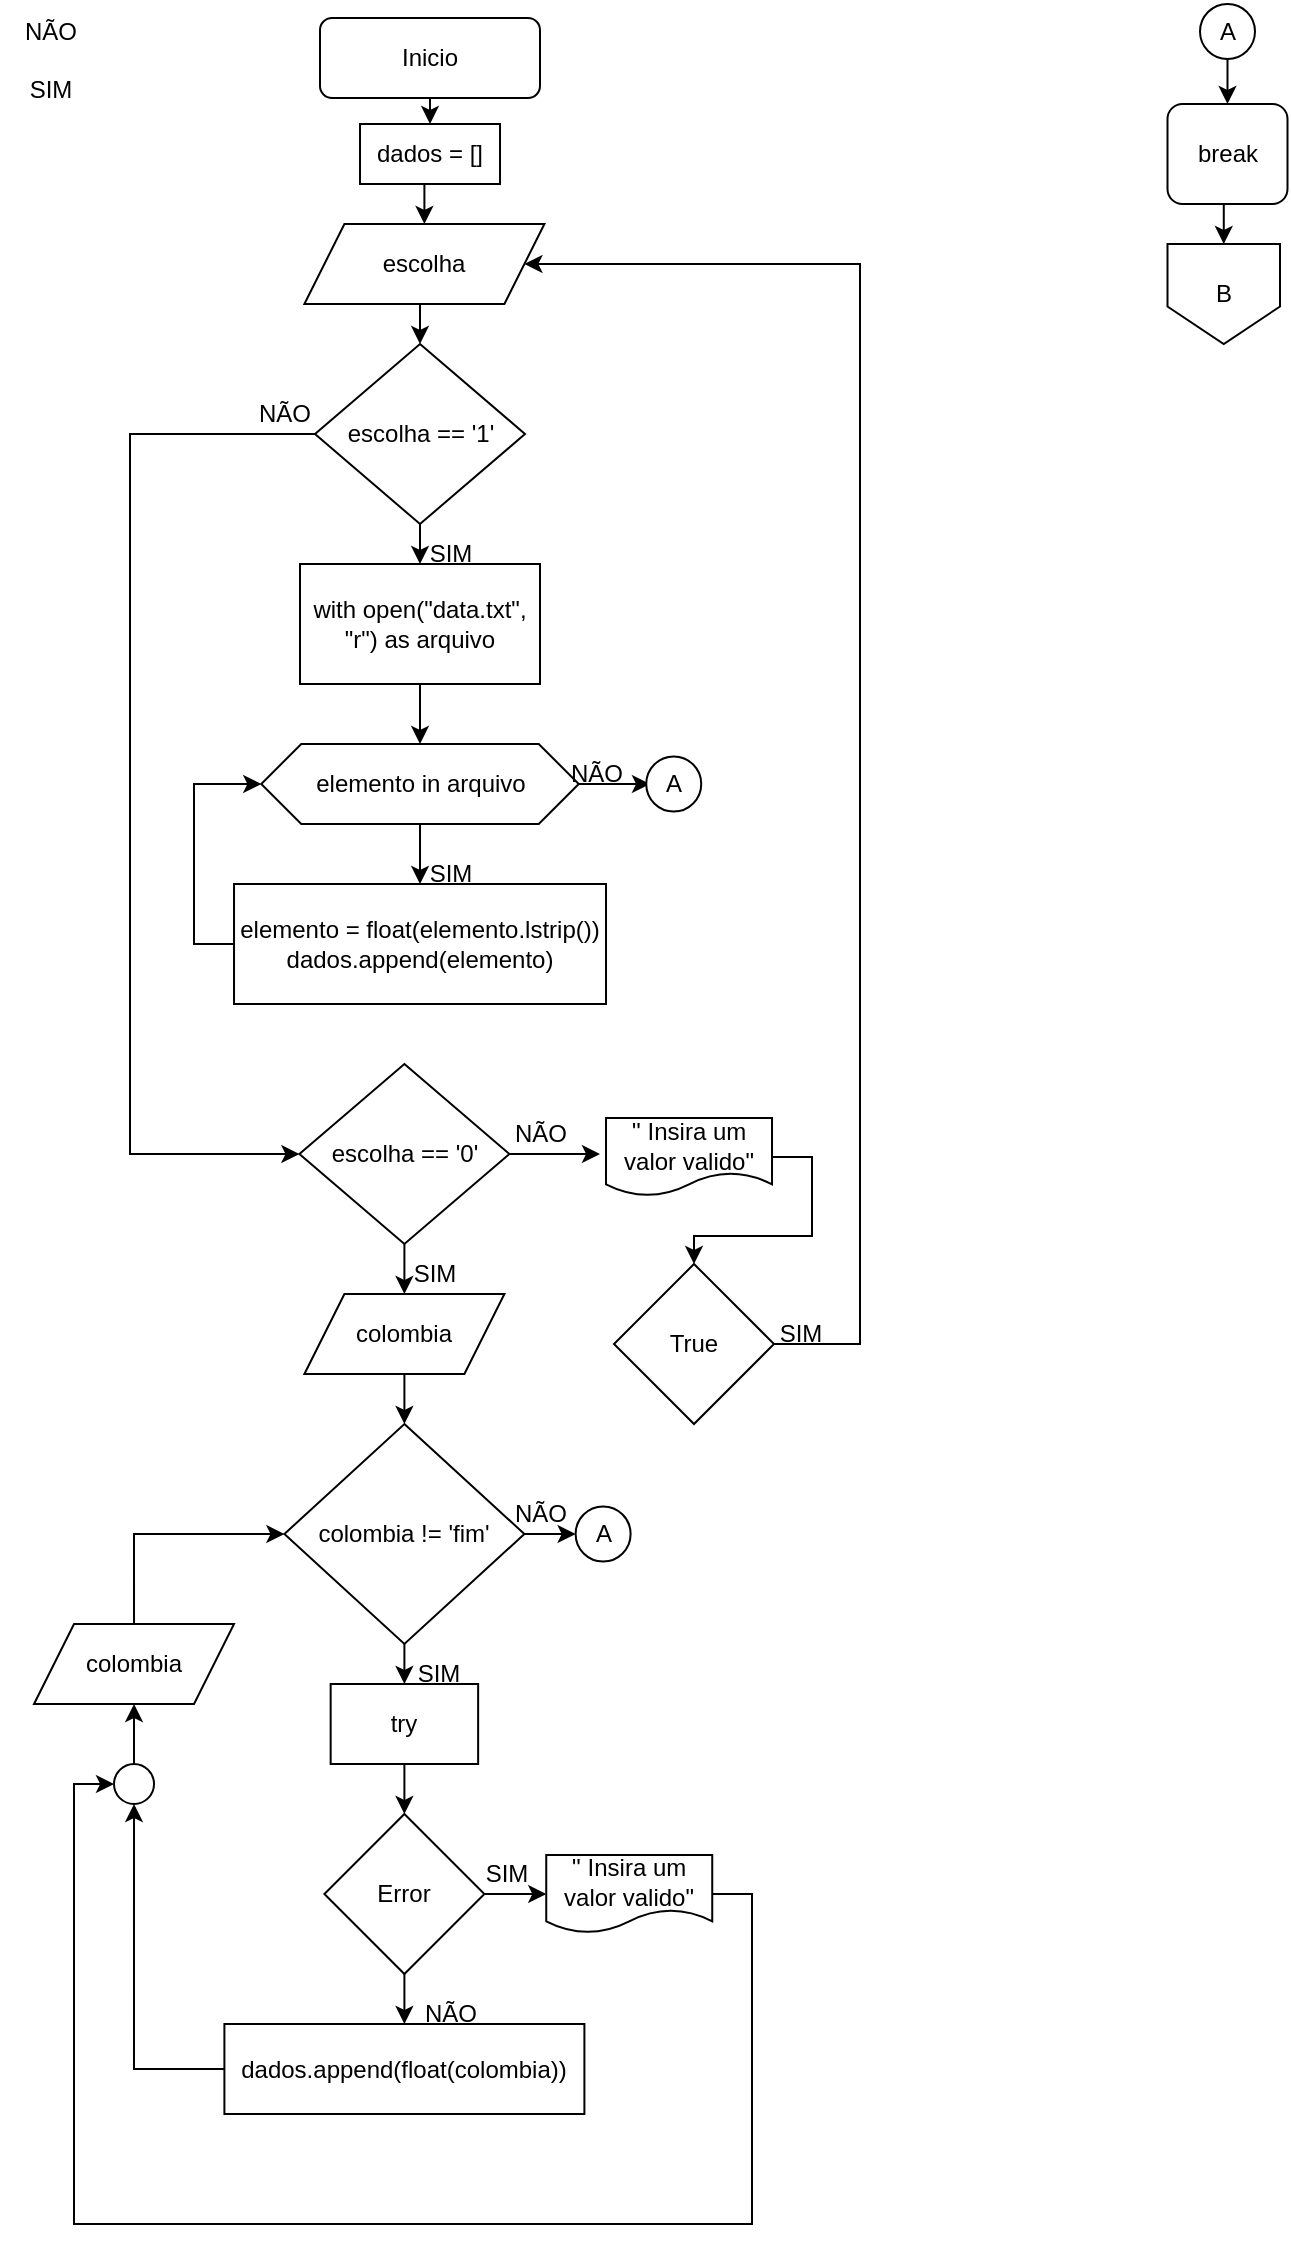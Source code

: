 <mxfile version="22.1.4" type="github">
  <diagram name="Página-1" id="_QKpJRIGcHKXBXywpJTe">
    <mxGraphModel dx="880" dy="2822" grid="1" gridSize="10" guides="1" tooltips="1" connect="1" arrows="1" fold="1" page="1" pageScale="1" pageWidth="827" pageHeight="1169" math="0" shadow="0">
      <root>
        <mxCell id="0" />
        <mxCell id="1" parent="0" />
        <mxCell id="t6td3XJNgxxH9usKI3Zv-5" style="edgeStyle=orthogonalEdgeStyle;rounded=0;orthogonalLoop=1;jettySize=auto;html=1;exitX=0.5;exitY=1;exitDx=0;exitDy=0;entryX=0.5;entryY=0;entryDx=0;entryDy=0;" edge="1" parent="1" source="t6td3XJNgxxH9usKI3Zv-1" target="t6td3XJNgxxH9usKI3Zv-4">
          <mxGeometry relative="1" as="geometry" />
        </mxCell>
        <mxCell id="t6td3XJNgxxH9usKI3Zv-1" value="Inicio" style="rounded=1;whiteSpace=wrap;html=1;" vertex="1" parent="1">
          <mxGeometry x="160" y="-2323" width="110" height="40" as="geometry" />
        </mxCell>
        <mxCell id="t6td3XJNgxxH9usKI3Zv-2" value="NÃO" style="text;html=1;align=center;verticalAlign=middle;resizable=0;points=[];autosize=1;strokeColor=none;fillColor=none;" vertex="1" parent="1">
          <mxGeometry y="-2331.25" width="50" height="30" as="geometry" />
        </mxCell>
        <mxCell id="t6td3XJNgxxH9usKI3Zv-3" value="SIM" style="text;html=1;align=center;verticalAlign=middle;resizable=0;points=[];autosize=1;strokeColor=none;fillColor=none;" vertex="1" parent="1">
          <mxGeometry x="5" y="-2302.5" width="40" height="30" as="geometry" />
        </mxCell>
        <mxCell id="t6td3XJNgxxH9usKI3Zv-96" style="edgeStyle=orthogonalEdgeStyle;rounded=0;orthogonalLoop=1;jettySize=auto;html=1;exitX=0.5;exitY=1;exitDx=0;exitDy=0;entryX=0.5;entryY=0;entryDx=0;entryDy=0;" edge="1" parent="1" source="t6td3XJNgxxH9usKI3Zv-4" target="t6td3XJNgxxH9usKI3Zv-9">
          <mxGeometry relative="1" as="geometry" />
        </mxCell>
        <mxCell id="t6td3XJNgxxH9usKI3Zv-4" value="dados = []" style="rounded=0;whiteSpace=wrap;html=1;" vertex="1" parent="1">
          <mxGeometry x="180.01" y="-2270" width="70" height="30" as="geometry" />
        </mxCell>
        <mxCell id="t6td3XJNgxxH9usKI3Zv-12" style="edgeStyle=orthogonalEdgeStyle;rounded=0;orthogonalLoop=1;jettySize=auto;html=1;exitX=0.5;exitY=1;exitDx=0;exitDy=0;entryX=0.5;entryY=0;entryDx=0;entryDy=0;" edge="1" parent="1" source="t6td3XJNgxxH9usKI3Zv-9" target="t6td3XJNgxxH9usKI3Zv-11">
          <mxGeometry relative="1" as="geometry" />
        </mxCell>
        <mxCell id="t6td3XJNgxxH9usKI3Zv-9" value="escolha" style="shape=parallelogram;perimeter=parallelogramPerimeter;whiteSpace=wrap;html=1;fixedSize=1;" vertex="1" parent="1">
          <mxGeometry x="152.2" y="-2220" width="120" height="40" as="geometry" />
        </mxCell>
        <mxCell id="t6td3XJNgxxH9usKI3Zv-14" style="edgeStyle=orthogonalEdgeStyle;rounded=0;orthogonalLoop=1;jettySize=auto;html=1;exitX=0.5;exitY=1;exitDx=0;exitDy=0;entryX=0.5;entryY=0;entryDx=0;entryDy=0;" edge="1" parent="1" source="t6td3XJNgxxH9usKI3Zv-11" target="t6td3XJNgxxH9usKI3Zv-13">
          <mxGeometry relative="1" as="geometry" />
        </mxCell>
        <mxCell id="t6td3XJNgxxH9usKI3Zv-89" style="edgeStyle=orthogonalEdgeStyle;rounded=0;orthogonalLoop=1;jettySize=auto;html=1;exitX=0;exitY=0.5;exitDx=0;exitDy=0;entryX=0;entryY=0.5;entryDx=0;entryDy=0;" edge="1" parent="1" source="t6td3XJNgxxH9usKI3Zv-11" target="t6td3XJNgxxH9usKI3Zv-24">
          <mxGeometry relative="1" as="geometry">
            <Array as="points">
              <mxPoint x="65" y="-2115" />
              <mxPoint x="65" y="-1755" />
            </Array>
          </mxGeometry>
        </mxCell>
        <mxCell id="t6td3XJNgxxH9usKI3Zv-11" value="escolha == &#39;1&#39;" style="rhombus;whiteSpace=wrap;html=1;" vertex="1" parent="1">
          <mxGeometry x="157.5" y="-2160" width="105" height="90" as="geometry" />
        </mxCell>
        <mxCell id="t6td3XJNgxxH9usKI3Zv-16" style="edgeStyle=orthogonalEdgeStyle;rounded=0;orthogonalLoop=1;jettySize=auto;html=1;exitX=0.5;exitY=1;exitDx=0;exitDy=0;entryX=0.5;entryY=0;entryDx=0;entryDy=0;" edge="1" parent="1" source="t6td3XJNgxxH9usKI3Zv-13" target="t6td3XJNgxxH9usKI3Zv-15">
          <mxGeometry relative="1" as="geometry" />
        </mxCell>
        <mxCell id="t6td3XJNgxxH9usKI3Zv-13" value="with open(&quot;data.txt&quot;, &quot;r&quot;) as arquivo" style="rounded=0;whiteSpace=wrap;html=1;" vertex="1" parent="1">
          <mxGeometry x="150" y="-2050" width="120" height="60" as="geometry" />
        </mxCell>
        <mxCell id="t6td3XJNgxxH9usKI3Zv-18" style="edgeStyle=orthogonalEdgeStyle;rounded=0;orthogonalLoop=1;jettySize=auto;html=1;exitX=0.5;exitY=1;exitDx=0;exitDy=0;entryX=0.5;entryY=0;entryDx=0;entryDy=0;" edge="1" parent="1" source="t6td3XJNgxxH9usKI3Zv-15" target="t6td3XJNgxxH9usKI3Zv-17">
          <mxGeometry relative="1" as="geometry" />
        </mxCell>
        <mxCell id="t6td3XJNgxxH9usKI3Zv-21" style="edgeStyle=orthogonalEdgeStyle;rounded=0;orthogonalLoop=1;jettySize=auto;html=1;exitX=1;exitY=0.5;exitDx=0;exitDy=0;" edge="1" parent="1" source="t6td3XJNgxxH9usKI3Zv-15">
          <mxGeometry relative="1" as="geometry">
            <mxPoint x="325" y="-1940" as="targetPoint" />
          </mxGeometry>
        </mxCell>
        <mxCell id="t6td3XJNgxxH9usKI3Zv-15" value="elemento in arquivo" style="shape=hexagon;perimeter=hexagonPerimeter2;whiteSpace=wrap;html=1;fixedSize=1;" vertex="1" parent="1">
          <mxGeometry x="130.63" y="-1960" width="158.75" height="40" as="geometry" />
        </mxCell>
        <mxCell id="t6td3XJNgxxH9usKI3Zv-20" style="edgeStyle=orthogonalEdgeStyle;rounded=0;orthogonalLoop=1;jettySize=auto;html=1;exitX=0;exitY=0.5;exitDx=0;exitDy=0;entryX=0;entryY=0.5;entryDx=0;entryDy=0;" edge="1" parent="1" source="t6td3XJNgxxH9usKI3Zv-17" target="t6td3XJNgxxH9usKI3Zv-15">
          <mxGeometry relative="1" as="geometry" />
        </mxCell>
        <mxCell id="t6td3XJNgxxH9usKI3Zv-17" value="elemento = float(elemento.lstrip()) dados.append(elemento)" style="rounded=0;whiteSpace=wrap;html=1;" vertex="1" parent="1">
          <mxGeometry x="117.01" y="-1890" width="186" height="60" as="geometry" />
        </mxCell>
        <mxCell id="t6td3XJNgxxH9usKI3Zv-19" value="SIM" style="text;html=1;align=center;verticalAlign=middle;resizable=0;points=[];autosize=1;strokeColor=none;fillColor=none;" vertex="1" parent="1">
          <mxGeometry x="205" y="-1910" width="40" height="30" as="geometry" />
        </mxCell>
        <mxCell id="t6td3XJNgxxH9usKI3Zv-29" style="edgeStyle=orthogonalEdgeStyle;rounded=0;orthogonalLoop=1;jettySize=auto;html=1;exitX=0.5;exitY=1;exitDx=0;exitDy=0;entryX=0.5;entryY=0;entryDx=0;entryDy=0;" edge="1" parent="1" source="t6td3XJNgxxH9usKI3Zv-24" target="t6td3XJNgxxH9usKI3Zv-28">
          <mxGeometry relative="1" as="geometry" />
        </mxCell>
        <mxCell id="t6td3XJNgxxH9usKI3Zv-121" style="edgeStyle=orthogonalEdgeStyle;rounded=0;orthogonalLoop=1;jettySize=auto;html=1;exitX=1;exitY=0.5;exitDx=0;exitDy=0;" edge="1" parent="1" source="t6td3XJNgxxH9usKI3Zv-24">
          <mxGeometry relative="1" as="geometry">
            <mxPoint x="300" y="-1755" as="targetPoint" />
          </mxGeometry>
        </mxCell>
        <mxCell id="t6td3XJNgxxH9usKI3Zv-24" value="escolha == &#39;0&#39;" style="rhombus;whiteSpace=wrap;html=1;" vertex="1" parent="1">
          <mxGeometry x="149.7" y="-1800" width="105" height="90" as="geometry" />
        </mxCell>
        <mxCell id="t6td3XJNgxxH9usKI3Zv-26" value="NÃO" style="text;html=1;align=center;verticalAlign=middle;resizable=0;points=[];autosize=1;strokeColor=none;fillColor=none;" vertex="1" parent="1">
          <mxGeometry x="117.01" y="-2140" width="50" height="30" as="geometry" />
        </mxCell>
        <mxCell id="t6td3XJNgxxH9usKI3Zv-27" value="SIM" style="text;html=1;align=center;verticalAlign=middle;resizable=0;points=[];autosize=1;strokeColor=none;fillColor=none;" vertex="1" parent="1">
          <mxGeometry x="205" y="-2070" width="40" height="30" as="geometry" />
        </mxCell>
        <mxCell id="t6td3XJNgxxH9usKI3Zv-31" style="edgeStyle=orthogonalEdgeStyle;rounded=0;orthogonalLoop=1;jettySize=auto;html=1;exitX=0.5;exitY=1;exitDx=0;exitDy=0;entryX=0.5;entryY=0;entryDx=0;entryDy=0;" edge="1" parent="1" source="t6td3XJNgxxH9usKI3Zv-28" target="t6td3XJNgxxH9usKI3Zv-30">
          <mxGeometry relative="1" as="geometry" />
        </mxCell>
        <mxCell id="t6td3XJNgxxH9usKI3Zv-28" value="colombia" style="shape=parallelogram;perimeter=parallelogramPerimeter;whiteSpace=wrap;html=1;fixedSize=1;" vertex="1" parent="1">
          <mxGeometry x="152.2" y="-1685" width="100" height="40" as="geometry" />
        </mxCell>
        <mxCell id="t6td3XJNgxxH9usKI3Zv-84" style="edgeStyle=orthogonalEdgeStyle;rounded=0;orthogonalLoop=1;jettySize=auto;html=1;exitX=1;exitY=0.5;exitDx=0;exitDy=0;entryX=0;entryY=0.5;entryDx=0;entryDy=0;" edge="1" parent="1" source="t6td3XJNgxxH9usKI3Zv-30" target="t6td3XJNgxxH9usKI3Zv-83">
          <mxGeometry relative="1" as="geometry" />
        </mxCell>
        <mxCell id="t6td3XJNgxxH9usKI3Zv-129" style="edgeStyle=orthogonalEdgeStyle;rounded=0;orthogonalLoop=1;jettySize=auto;html=1;exitX=0.5;exitY=1;exitDx=0;exitDy=0;entryX=0.5;entryY=0;entryDx=0;entryDy=0;" edge="1" parent="1" source="t6td3XJNgxxH9usKI3Zv-30" target="t6td3XJNgxxH9usKI3Zv-33">
          <mxGeometry relative="1" as="geometry" />
        </mxCell>
        <mxCell id="t6td3XJNgxxH9usKI3Zv-30" value="colombia != &#39;fim&#39;" style="rhombus;whiteSpace=wrap;html=1;" vertex="1" parent="1">
          <mxGeometry x="142.2" y="-1620" width="120" height="110" as="geometry" />
        </mxCell>
        <mxCell id="t6td3XJNgxxH9usKI3Zv-142" style="edgeStyle=orthogonalEdgeStyle;rounded=0;orthogonalLoop=1;jettySize=auto;html=1;exitX=0.5;exitY=1;exitDx=0;exitDy=0;entryX=0.5;entryY=0;entryDx=0;entryDy=0;" edge="1" parent="1" source="t6td3XJNgxxH9usKI3Zv-33" target="t6td3XJNgxxH9usKI3Zv-37">
          <mxGeometry relative="1" as="geometry" />
        </mxCell>
        <mxCell id="t6td3XJNgxxH9usKI3Zv-33" value="try" style="rounded=0;whiteSpace=wrap;html=1;" vertex="1" parent="1">
          <mxGeometry x="165.33" y="-1490" width="73.74" height="40" as="geometry" />
        </mxCell>
        <mxCell id="t6td3XJNgxxH9usKI3Zv-143" style="edgeStyle=orthogonalEdgeStyle;rounded=0;orthogonalLoop=1;jettySize=auto;html=1;exitX=1;exitY=0.5;exitDx=0;exitDy=0;entryX=0;entryY=0.5;entryDx=0;entryDy=0;" edge="1" parent="1" source="t6td3XJNgxxH9usKI3Zv-37" target="t6td3XJNgxxH9usKI3Zv-124">
          <mxGeometry relative="1" as="geometry" />
        </mxCell>
        <mxCell id="t6td3XJNgxxH9usKI3Zv-145" style="edgeStyle=orthogonalEdgeStyle;rounded=0;orthogonalLoop=1;jettySize=auto;html=1;exitX=0.5;exitY=1;exitDx=0;exitDy=0;entryX=0.5;entryY=0;entryDx=0;entryDy=0;" edge="1" parent="1" source="t6td3XJNgxxH9usKI3Zv-37" target="t6td3XJNgxxH9usKI3Zv-132">
          <mxGeometry relative="1" as="geometry" />
        </mxCell>
        <mxCell id="t6td3XJNgxxH9usKI3Zv-37" value="Error" style="rhombus;whiteSpace=wrap;html=1;" vertex="1" parent="1">
          <mxGeometry x="162.2" y="-1425" width="80" height="80" as="geometry" />
        </mxCell>
        <mxCell id="t6td3XJNgxxH9usKI3Zv-55" value="SIM" style="text;html=1;align=center;verticalAlign=middle;resizable=0;points=[];autosize=1;strokeColor=none;fillColor=none;" vertex="1" parent="1">
          <mxGeometry x="233.12" y="-1410" width="40" height="30" as="geometry" />
        </mxCell>
        <mxCell id="t6td3XJNgxxH9usKI3Zv-73" style="edgeStyle=orthogonalEdgeStyle;rounded=0;orthogonalLoop=1;jettySize=auto;html=1;exitX=0.5;exitY=0;exitDx=0;exitDy=0;entryX=0;entryY=0.5;entryDx=0;entryDy=0;" edge="1" parent="1" source="t6td3XJNgxxH9usKI3Zv-59" target="t6td3XJNgxxH9usKI3Zv-30">
          <mxGeometry relative="1" as="geometry" />
        </mxCell>
        <mxCell id="t6td3XJNgxxH9usKI3Zv-59" value="colombia" style="shape=parallelogram;perimeter=parallelogramPerimeter;whiteSpace=wrap;html=1;fixedSize=1;" vertex="1" parent="1">
          <mxGeometry x="17.01" y="-1520" width="100" height="40" as="geometry" />
        </mxCell>
        <mxCell id="t6td3XJNgxxH9usKI3Zv-62" value="NÃO" style="text;html=1;align=center;verticalAlign=middle;resizable=0;points=[];autosize=1;strokeColor=none;fillColor=none;" vertex="1" parent="1">
          <mxGeometry x="200.01" y="-1340" width="50" height="30" as="geometry" />
        </mxCell>
        <mxCell id="t6td3XJNgxxH9usKI3Zv-127" style="edgeStyle=orthogonalEdgeStyle;rounded=0;orthogonalLoop=1;jettySize=auto;html=1;exitX=0.5;exitY=1;exitDx=0;exitDy=0;entryX=0.5;entryY=0;entryDx=0;entryDy=0;" edge="1" parent="1" source="t6td3XJNgxxH9usKI3Zv-75" target="t6td3XJNgxxH9usKI3Zv-126">
          <mxGeometry relative="1" as="geometry" />
        </mxCell>
        <mxCell id="t6td3XJNgxxH9usKI3Zv-75" value="break" style="rounded=1;whiteSpace=wrap;html=1;" vertex="1" parent="1">
          <mxGeometry x="583.75" y="-2280" width="60" height="50" as="geometry" />
        </mxCell>
        <mxCell id="t6td3XJNgxxH9usKI3Zv-77" value="SIM" style="text;html=1;align=center;verticalAlign=middle;resizable=0;points=[];autosize=1;strokeColor=none;fillColor=none;" vertex="1" parent="1">
          <mxGeometry x="197.19" y="-1710" width="40" height="30" as="geometry" />
        </mxCell>
        <mxCell id="t6td3XJNgxxH9usKI3Zv-83" value="A" style="ellipse;whiteSpace=wrap;html=1;aspect=fixed;" vertex="1" parent="1">
          <mxGeometry x="287.81" y="-1578.75" width="27.5" height="27.5" as="geometry" />
        </mxCell>
        <mxCell id="t6td3XJNgxxH9usKI3Zv-85" value="A" style="ellipse;whiteSpace=wrap;html=1;aspect=fixed;" vertex="1" parent="1">
          <mxGeometry x="323.12" y="-1953.75" width="27.5" height="27.5" as="geometry" />
        </mxCell>
        <mxCell id="t6td3XJNgxxH9usKI3Zv-86" value="NÃO" style="text;html=1;align=center;verticalAlign=middle;resizable=0;points=[];autosize=1;strokeColor=none;fillColor=none;" vertex="1" parent="1">
          <mxGeometry x="273.12" y="-1960" width="50" height="30" as="geometry" />
        </mxCell>
        <mxCell id="t6td3XJNgxxH9usKI3Zv-87" value="NÃO" style="text;html=1;align=center;verticalAlign=middle;resizable=0;points=[];autosize=1;strokeColor=none;fillColor=none;" vertex="1" parent="1">
          <mxGeometry x="245.2" y="-1590" width="50" height="30" as="geometry" />
        </mxCell>
        <mxCell id="t6td3XJNgxxH9usKI3Zv-107" style="edgeStyle=orthogonalEdgeStyle;rounded=0;orthogonalLoop=1;jettySize=auto;html=1;exitX=0.5;exitY=1;exitDx=0;exitDy=0;entryX=0.5;entryY=0;entryDx=0;entryDy=0;" edge="1" parent="1" source="t6td3XJNgxxH9usKI3Zv-88" target="t6td3XJNgxxH9usKI3Zv-75">
          <mxGeometry relative="1" as="geometry" />
        </mxCell>
        <mxCell id="t6td3XJNgxxH9usKI3Zv-88" value="A" style="ellipse;whiteSpace=wrap;html=1;aspect=fixed;" vertex="1" parent="1">
          <mxGeometry x="600" y="-2330" width="27.5" height="27.5" as="geometry" />
        </mxCell>
        <mxCell id="t6td3XJNgxxH9usKI3Zv-103" style="edgeStyle=orthogonalEdgeStyle;rounded=0;orthogonalLoop=1;jettySize=auto;html=1;exitX=1;exitY=0.5;exitDx=0;exitDy=0;entryX=1;entryY=0.5;entryDx=0;entryDy=0;" edge="1" parent="1" source="t6td3XJNgxxH9usKI3Zv-100" target="t6td3XJNgxxH9usKI3Zv-9">
          <mxGeometry relative="1" as="geometry">
            <Array as="points">
              <mxPoint x="430" y="-1660" />
              <mxPoint x="430" y="-2200" />
            </Array>
          </mxGeometry>
        </mxCell>
        <mxCell id="t6td3XJNgxxH9usKI3Zv-100" value="True" style="rhombus;whiteSpace=wrap;html=1;" vertex="1" parent="1">
          <mxGeometry x="307" y="-1700" width="80" height="80" as="geometry" />
        </mxCell>
        <mxCell id="t6td3XJNgxxH9usKI3Zv-106" value="SIM" style="text;html=1;align=center;verticalAlign=middle;resizable=0;points=[];autosize=1;strokeColor=none;fillColor=none;" vertex="1" parent="1">
          <mxGeometry x="380" y="-1680" width="40" height="30" as="geometry" />
        </mxCell>
        <mxCell id="t6td3XJNgxxH9usKI3Zv-123" style="edgeStyle=orthogonalEdgeStyle;rounded=0;orthogonalLoop=1;jettySize=auto;html=1;exitX=1;exitY=0.5;exitDx=0;exitDy=0;entryX=0.5;entryY=0;entryDx=0;entryDy=0;" edge="1" parent="1" source="t6td3XJNgxxH9usKI3Zv-112" target="t6td3XJNgxxH9usKI3Zv-100">
          <mxGeometry relative="1" as="geometry" />
        </mxCell>
        <mxCell id="t6td3XJNgxxH9usKI3Zv-112" value="&#39;&#39; Insira um valor valido&quot;" style="shape=document;whiteSpace=wrap;html=1;boundedLbl=1;" vertex="1" parent="1">
          <mxGeometry x="303.01" y="-1773" width="83" height="39" as="geometry" />
        </mxCell>
        <mxCell id="t6td3XJNgxxH9usKI3Zv-148" style="edgeStyle=orthogonalEdgeStyle;rounded=0;orthogonalLoop=1;jettySize=auto;html=1;exitX=1;exitY=0.5;exitDx=0;exitDy=0;entryX=0;entryY=0.5;entryDx=0;entryDy=0;" edge="1" parent="1" source="t6td3XJNgxxH9usKI3Zv-124" target="t6td3XJNgxxH9usKI3Zv-136">
          <mxGeometry relative="1" as="geometry">
            <Array as="points">
              <mxPoint x="376" y="-1385" />
              <mxPoint x="376" y="-1220" />
              <mxPoint x="37" y="-1220" />
              <mxPoint x="37" y="-1440" />
            </Array>
          </mxGeometry>
        </mxCell>
        <mxCell id="t6td3XJNgxxH9usKI3Zv-124" value="&#39;&#39; Insira um valor valido&quot;" style="shape=document;whiteSpace=wrap;html=1;boundedLbl=1;" vertex="1" parent="1">
          <mxGeometry x="273.12" y="-1404.5" width="83" height="39" as="geometry" />
        </mxCell>
        <mxCell id="t6td3XJNgxxH9usKI3Zv-126" value="B" style="shape=offPageConnector;whiteSpace=wrap;html=1;" vertex="1" parent="1">
          <mxGeometry x="583.75" y="-2210" width="56.25" height="50" as="geometry" />
        </mxCell>
        <mxCell id="t6td3XJNgxxH9usKI3Zv-128" value="NÃO" style="text;html=1;align=center;verticalAlign=middle;resizable=0;points=[];autosize=1;strokeColor=none;fillColor=none;" vertex="1" parent="1">
          <mxGeometry x="245.2" y="-1780" width="50" height="30" as="geometry" />
        </mxCell>
        <mxCell id="t6td3XJNgxxH9usKI3Zv-149" style="edgeStyle=orthogonalEdgeStyle;rounded=0;orthogonalLoop=1;jettySize=auto;html=1;exitX=0;exitY=0.5;exitDx=0;exitDy=0;entryX=0.5;entryY=1;entryDx=0;entryDy=0;" edge="1" parent="1" source="t6td3XJNgxxH9usKI3Zv-132" target="t6td3XJNgxxH9usKI3Zv-136">
          <mxGeometry relative="1" as="geometry" />
        </mxCell>
        <mxCell id="t6td3XJNgxxH9usKI3Zv-132" value="dados.append(float(colombia))" style="rounded=0;whiteSpace=wrap;html=1;" vertex="1" parent="1">
          <mxGeometry x="112.2" y="-1320" width="180" height="45" as="geometry" />
        </mxCell>
        <mxCell id="t6td3XJNgxxH9usKI3Zv-138" style="edgeStyle=orthogonalEdgeStyle;rounded=0;orthogonalLoop=1;jettySize=auto;html=1;exitX=0.5;exitY=0;exitDx=0;exitDy=0;entryX=0.5;entryY=1;entryDx=0;entryDy=0;" edge="1" parent="1" source="t6td3XJNgxxH9usKI3Zv-136" target="t6td3XJNgxxH9usKI3Zv-59">
          <mxGeometry relative="1" as="geometry" />
        </mxCell>
        <mxCell id="t6td3XJNgxxH9usKI3Zv-136" value="" style="ellipse;whiteSpace=wrap;html=1;aspect=fixed;" vertex="1" parent="1">
          <mxGeometry x="57.01" y="-1450" width="20" height="20" as="geometry" />
        </mxCell>
        <mxCell id="t6td3XJNgxxH9usKI3Zv-146" value="SIM" style="text;html=1;align=center;verticalAlign=middle;resizable=0;points=[];autosize=1;strokeColor=none;fillColor=none;" vertex="1" parent="1">
          <mxGeometry x="199.07" y="-1510" width="40" height="30" as="geometry" />
        </mxCell>
      </root>
    </mxGraphModel>
  </diagram>
</mxfile>
